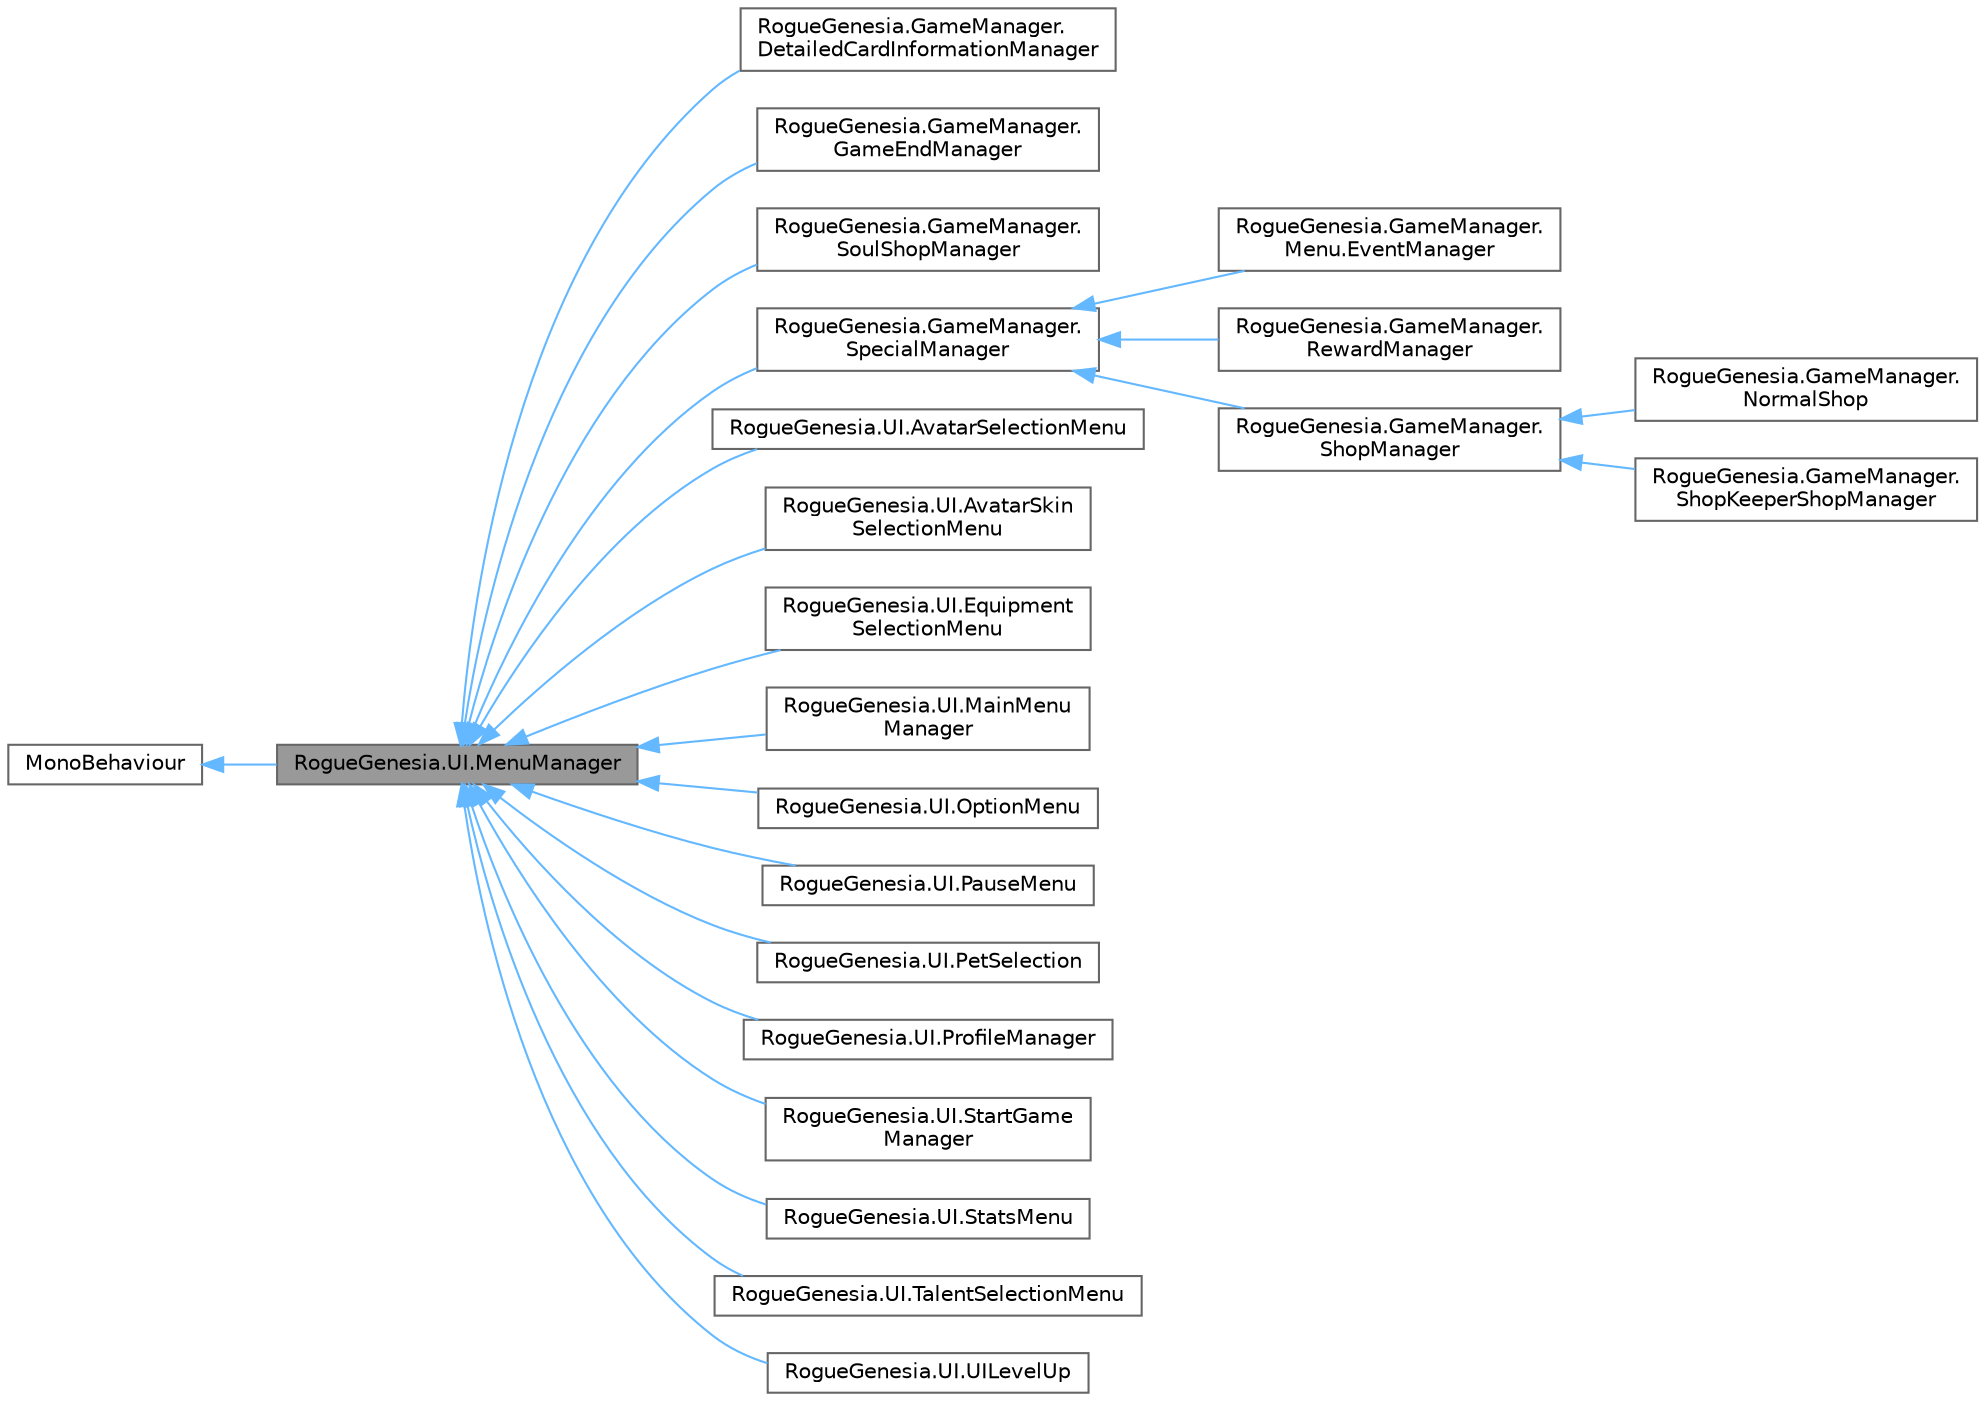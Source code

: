 digraph "RogueGenesia.UI.MenuManager"
{
 // LATEX_PDF_SIZE
  bgcolor="transparent";
  edge [fontname=Helvetica,fontsize=10,labelfontname=Helvetica,labelfontsize=10];
  node [fontname=Helvetica,fontsize=10,shape=box,height=0.2,width=0.4];
  rankdir="LR";
  Node1 [label="RogueGenesia.UI.MenuManager",height=0.2,width=0.4,color="gray40", fillcolor="grey60", style="filled", fontcolor="black",tooltip=" "];
  Node2 -> Node1 [dir="back",color="steelblue1",style="solid"];
  Node2 [label="MonoBehaviour",height=0.2,width=0.4,color="gray40", fillcolor="white", style="filled",tooltip=" "];
  Node1 -> Node3 [dir="back",color="steelblue1",style="solid"];
  Node3 [label="RogueGenesia.GameManager.\lDetailedCardInformationManager",height=0.2,width=0.4,color="gray40", fillcolor="white", style="filled",URL="$class_rogue_genesia_1_1_game_manager_1_1_detailed_card_information_manager.html",tooltip=" "];
  Node1 -> Node4 [dir="back",color="steelblue1",style="solid"];
  Node4 [label="RogueGenesia.GameManager.\lGameEndManager",height=0.2,width=0.4,color="gray40", fillcolor="white", style="filled",URL="$class_rogue_genesia_1_1_game_manager_1_1_game_end_manager.html",tooltip=" "];
  Node1 -> Node5 [dir="back",color="steelblue1",style="solid"];
  Node5 [label="RogueGenesia.GameManager.\lSoulShopManager",height=0.2,width=0.4,color="gray40", fillcolor="white", style="filled",URL="$class_rogue_genesia_1_1_game_manager_1_1_soul_shop_manager.html",tooltip=" "];
  Node1 -> Node6 [dir="back",color="steelblue1",style="solid"];
  Node6 [label="RogueGenesia.GameManager.\lSpecialManager",height=0.2,width=0.4,color="gray40", fillcolor="white", style="filled",URL="$class_rogue_genesia_1_1_game_manager_1_1_special_manager.html",tooltip=" "];
  Node6 -> Node7 [dir="back",color="steelblue1",style="solid"];
  Node7 [label="RogueGenesia.GameManager.\lMenu.EventManager",height=0.2,width=0.4,color="gray40", fillcolor="white", style="filled",URL="$class_rogue_genesia_1_1_game_manager_1_1_menu_1_1_event_manager.html",tooltip=" "];
  Node6 -> Node8 [dir="back",color="steelblue1",style="solid"];
  Node8 [label="RogueGenesia.GameManager.\lRewardManager",height=0.2,width=0.4,color="gray40", fillcolor="white", style="filled",URL="$class_rogue_genesia_1_1_game_manager_1_1_reward_manager.html",tooltip=" "];
  Node6 -> Node9 [dir="back",color="steelblue1",style="solid"];
  Node9 [label="RogueGenesia.GameManager.\lShopManager",height=0.2,width=0.4,color="gray40", fillcolor="white", style="filled",URL="$class_rogue_genesia_1_1_game_manager_1_1_shop_manager.html",tooltip=" "];
  Node9 -> Node10 [dir="back",color="steelblue1",style="solid"];
  Node10 [label="RogueGenesia.GameManager.\lNormalShop",height=0.2,width=0.4,color="gray40", fillcolor="white", style="filled",URL="$class_rogue_genesia_1_1_game_manager_1_1_normal_shop.html",tooltip=" "];
  Node9 -> Node11 [dir="back",color="steelblue1",style="solid"];
  Node11 [label="RogueGenesia.GameManager.\lShopKeeperShopManager",height=0.2,width=0.4,color="gray40", fillcolor="white", style="filled",URL="$class_rogue_genesia_1_1_game_manager_1_1_shop_keeper_shop_manager.html",tooltip=" "];
  Node1 -> Node12 [dir="back",color="steelblue1",style="solid"];
  Node12 [label="RogueGenesia.UI.AvatarSelectionMenu",height=0.2,width=0.4,color="gray40", fillcolor="white", style="filled",URL="$class_rogue_genesia_1_1_u_i_1_1_avatar_selection_menu.html",tooltip=" "];
  Node1 -> Node13 [dir="back",color="steelblue1",style="solid"];
  Node13 [label="RogueGenesia.UI.AvatarSkin\lSelectionMenu",height=0.2,width=0.4,color="gray40", fillcolor="white", style="filled",URL="$class_rogue_genesia_1_1_u_i_1_1_avatar_skin_selection_menu.html",tooltip=" "];
  Node1 -> Node14 [dir="back",color="steelblue1",style="solid"];
  Node14 [label="RogueGenesia.UI.Equipment\lSelectionMenu",height=0.2,width=0.4,color="gray40", fillcolor="white", style="filled",URL="$class_rogue_genesia_1_1_u_i_1_1_equipment_selection_menu.html",tooltip=" "];
  Node1 -> Node15 [dir="back",color="steelblue1",style="solid"];
  Node15 [label="RogueGenesia.UI.MainMenu\lManager",height=0.2,width=0.4,color="gray40", fillcolor="white", style="filled",URL="$class_rogue_genesia_1_1_u_i_1_1_main_menu_manager.html",tooltip=" "];
  Node1 -> Node16 [dir="back",color="steelblue1",style="solid"];
  Node16 [label="RogueGenesia.UI.OptionMenu",height=0.2,width=0.4,color="gray40", fillcolor="white", style="filled",URL="$class_rogue_genesia_1_1_u_i_1_1_option_menu.html",tooltip=" "];
  Node1 -> Node17 [dir="back",color="steelblue1",style="solid"];
  Node17 [label="RogueGenesia.UI.PauseMenu",height=0.2,width=0.4,color="gray40", fillcolor="white", style="filled",URL="$class_rogue_genesia_1_1_u_i_1_1_pause_menu.html",tooltip=" "];
  Node1 -> Node18 [dir="back",color="steelblue1",style="solid"];
  Node18 [label="RogueGenesia.UI.PetSelection",height=0.2,width=0.4,color="gray40", fillcolor="white", style="filled",URL="$class_rogue_genesia_1_1_u_i_1_1_pet_selection.html",tooltip=" "];
  Node1 -> Node19 [dir="back",color="steelblue1",style="solid"];
  Node19 [label="RogueGenesia.UI.ProfileManager",height=0.2,width=0.4,color="gray40", fillcolor="white", style="filled",URL="$class_rogue_genesia_1_1_u_i_1_1_profile_manager.html",tooltip=" "];
  Node1 -> Node20 [dir="back",color="steelblue1",style="solid"];
  Node20 [label="RogueGenesia.UI.StartGame\lManager",height=0.2,width=0.4,color="gray40", fillcolor="white", style="filled",URL="$class_rogue_genesia_1_1_u_i_1_1_start_game_manager.html",tooltip=" "];
  Node1 -> Node21 [dir="back",color="steelblue1",style="solid"];
  Node21 [label="RogueGenesia.UI.StatsMenu",height=0.2,width=0.4,color="gray40", fillcolor="white", style="filled",URL="$class_rogue_genesia_1_1_u_i_1_1_stats_menu.html",tooltip=" "];
  Node1 -> Node22 [dir="back",color="steelblue1",style="solid"];
  Node22 [label="RogueGenesia.UI.TalentSelectionMenu",height=0.2,width=0.4,color="gray40", fillcolor="white", style="filled",URL="$class_rogue_genesia_1_1_u_i_1_1_talent_selection_menu.html",tooltip=" "];
  Node1 -> Node23 [dir="back",color="steelblue1",style="solid"];
  Node23 [label="RogueGenesia.UI.UILevelUp",height=0.2,width=0.4,color="gray40", fillcolor="white", style="filled",URL="$class_rogue_genesia_1_1_u_i_1_1_u_i_level_up.html",tooltip=" "];
}
